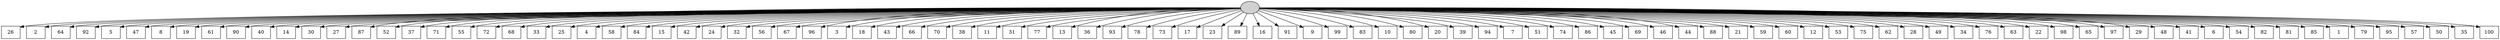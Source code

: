 digraph G {
0[style=filled, fillcolor=grey82, label=""];
1[shape=box,style=filled, fillcolor=white,label="26\n"];
2[shape=box,style=filled, fillcolor=white,label="2\n"];
3[shape=box,style=filled, fillcolor=white,label="64\n"];
4[shape=box,style=filled, fillcolor=white,label="92\n"];
5[shape=box,style=filled, fillcolor=white,label="5\n"];
6[shape=box,style=filled, fillcolor=white,label="47\n"];
7[shape=box,style=filled, fillcolor=white,label="8\n"];
8[shape=box,style=filled, fillcolor=white,label="19\n"];
9[shape=box,style=filled, fillcolor=white,label="61\n"];
10[shape=box,style=filled, fillcolor=white,label="90\n"];
11[shape=box,style=filled, fillcolor=white,label="40\n"];
12[shape=box,style=filled, fillcolor=white,label="14\n"];
13[shape=box,style=filled, fillcolor=white,label="30\n"];
14[shape=box,style=filled, fillcolor=white,label="27\n"];
15[shape=box,style=filled, fillcolor=white,label="87\n"];
16[shape=box,style=filled, fillcolor=white,label="52\n"];
17[shape=box,style=filled, fillcolor=white,label="37\n"];
18[shape=box,style=filled, fillcolor=white,label="71\n"];
19[shape=box,style=filled, fillcolor=white,label="55\n"];
20[shape=box,style=filled, fillcolor=white,label="72\n"];
21[shape=box,style=filled, fillcolor=white,label="68\n"];
22[shape=box,style=filled, fillcolor=white,label="33\n"];
23[shape=box,style=filled, fillcolor=white,label="25\n"];
24[shape=box,style=filled, fillcolor=white,label="4\n"];
25[shape=box,style=filled, fillcolor=white,label="58\n"];
26[shape=box,style=filled, fillcolor=white,label="84\n"];
27[shape=box,style=filled, fillcolor=white,label="15\n"];
28[shape=box,style=filled, fillcolor=white,label="42\n"];
29[shape=box,style=filled, fillcolor=white,label="24\n"];
30[shape=box,style=filled, fillcolor=white,label="32\n"];
31[shape=box,style=filled, fillcolor=white,label="56\n"];
32[shape=box,style=filled, fillcolor=white,label="67\n"];
33[shape=box,style=filled, fillcolor=white,label="96\n"];
34[shape=box,style=filled, fillcolor=white,label="3\n"];
35[shape=box,style=filled, fillcolor=white,label="18\n"];
36[shape=box,style=filled, fillcolor=white,label="43\n"];
37[shape=box,style=filled, fillcolor=white,label="66\n"];
38[shape=box,style=filled, fillcolor=white,label="70\n"];
39[shape=box,style=filled, fillcolor=white,label="38\n"];
40[shape=box,style=filled, fillcolor=white,label="11\n"];
41[shape=box,style=filled, fillcolor=white,label="31\n"];
42[shape=box,style=filled, fillcolor=white,label="77\n"];
43[shape=box,style=filled, fillcolor=white,label="13\n"];
44[shape=box,style=filled, fillcolor=white,label="36\n"];
45[shape=box,style=filled, fillcolor=white,label="93\n"];
46[shape=box,style=filled, fillcolor=white,label="78\n"];
47[shape=box,style=filled, fillcolor=white,label="73\n"];
48[shape=box,style=filled, fillcolor=white,label="17\n"];
49[shape=box,style=filled, fillcolor=white,label="23\n"];
50[shape=box,style=filled, fillcolor=white,label="89\n"];
51[shape=box,style=filled, fillcolor=white,label="16\n"];
52[shape=box,style=filled, fillcolor=white,label="91\n"];
53[shape=box,style=filled, fillcolor=white,label="9\n"];
54[shape=box,style=filled, fillcolor=white,label="99\n"];
55[shape=box,style=filled, fillcolor=white,label="83\n"];
56[shape=box,style=filled, fillcolor=white,label="10\n"];
57[shape=box,style=filled, fillcolor=white,label="80\n"];
58[shape=box,style=filled, fillcolor=white,label="20\n"];
59[shape=box,style=filled, fillcolor=white,label="39\n"];
60[shape=box,style=filled, fillcolor=white,label="94\n"];
61[shape=box,style=filled, fillcolor=white,label="7\n"];
62[shape=box,style=filled, fillcolor=white,label="51\n"];
63[shape=box,style=filled, fillcolor=white,label="74\n"];
64[shape=box,style=filled, fillcolor=white,label="86\n"];
65[shape=box,style=filled, fillcolor=white,label="45\n"];
66[shape=box,style=filled, fillcolor=white,label="69\n"];
67[shape=box,style=filled, fillcolor=white,label="46\n"];
68[shape=box,style=filled, fillcolor=white,label="44\n"];
69[shape=box,style=filled, fillcolor=white,label="88\n"];
70[shape=box,style=filled, fillcolor=white,label="21\n"];
71[shape=box,style=filled, fillcolor=white,label="59\n"];
72[shape=box,style=filled, fillcolor=white,label="60\n"];
73[shape=box,style=filled, fillcolor=white,label="12\n"];
74[shape=box,style=filled, fillcolor=white,label="53\n"];
75[shape=box,style=filled, fillcolor=white,label="75\n"];
76[shape=box,style=filled, fillcolor=white,label="62\n"];
77[shape=box,style=filled, fillcolor=white,label="28\n"];
78[shape=box,style=filled, fillcolor=white,label="49\n"];
79[shape=box,style=filled, fillcolor=white,label="34\n"];
80[shape=box,style=filled, fillcolor=white,label="76\n"];
81[shape=box,style=filled, fillcolor=white,label="63\n"];
82[shape=box,style=filled, fillcolor=white,label="22\n"];
83[shape=box,style=filled, fillcolor=white,label="98\n"];
84[shape=box,style=filled, fillcolor=white,label="65\n"];
85[shape=box,style=filled, fillcolor=white,label="97\n"];
86[shape=box,style=filled, fillcolor=white,label="29\n"];
87[shape=box,style=filled, fillcolor=white,label="48\n"];
88[shape=box,style=filled, fillcolor=white,label="41\n"];
89[shape=box,style=filled, fillcolor=white,label="6\n"];
90[shape=box,style=filled, fillcolor=white,label="54\n"];
91[shape=box,style=filled, fillcolor=white,label="82\n"];
92[shape=box,style=filled, fillcolor=white,label="81\n"];
93[shape=box,style=filled, fillcolor=white,label="85\n"];
94[shape=box,style=filled, fillcolor=white,label="1\n"];
95[shape=box,style=filled, fillcolor=white,label="79\n"];
96[shape=box,style=filled, fillcolor=white,label="95\n"];
97[shape=box,style=filled, fillcolor=white,label="57\n"];
98[shape=box,style=filled, fillcolor=white,label="50\n"];
99[shape=box,style=filled, fillcolor=white,label="35\n"];
100[shape=box,style=filled, fillcolor=white,label="100\n"];
0->1 ;
0->2 ;
0->3 ;
0->4 ;
0->5 ;
0->6 ;
0->7 ;
0->8 ;
0->9 ;
0->10 ;
0->11 ;
0->12 ;
0->13 ;
0->14 ;
0->15 ;
0->16 ;
0->17 ;
0->18 ;
0->19 ;
0->20 ;
0->21 ;
0->22 ;
0->23 ;
0->24 ;
0->25 ;
0->26 ;
0->27 ;
0->28 ;
0->29 ;
0->30 ;
0->31 ;
0->32 ;
0->33 ;
0->34 ;
0->35 ;
0->36 ;
0->37 ;
0->38 ;
0->39 ;
0->40 ;
0->41 ;
0->42 ;
0->43 ;
0->44 ;
0->45 ;
0->46 ;
0->47 ;
0->48 ;
0->49 ;
0->50 ;
0->51 ;
0->52 ;
0->53 ;
0->54 ;
0->55 ;
0->56 ;
0->57 ;
0->58 ;
0->59 ;
0->60 ;
0->61 ;
0->62 ;
0->63 ;
0->64 ;
0->65 ;
0->66 ;
0->67 ;
0->68 ;
0->69 ;
0->70 ;
0->71 ;
0->72 ;
0->73 ;
0->74 ;
0->75 ;
0->76 ;
0->77 ;
0->78 ;
0->79 ;
0->80 ;
0->81 ;
0->82 ;
0->83 ;
0->84 ;
0->85 ;
0->86 ;
0->87 ;
0->88 ;
0->89 ;
0->90 ;
0->91 ;
0->92 ;
0->93 ;
0->94 ;
0->95 ;
0->96 ;
0->97 ;
0->98 ;
0->99 ;
0->100 ;
}
